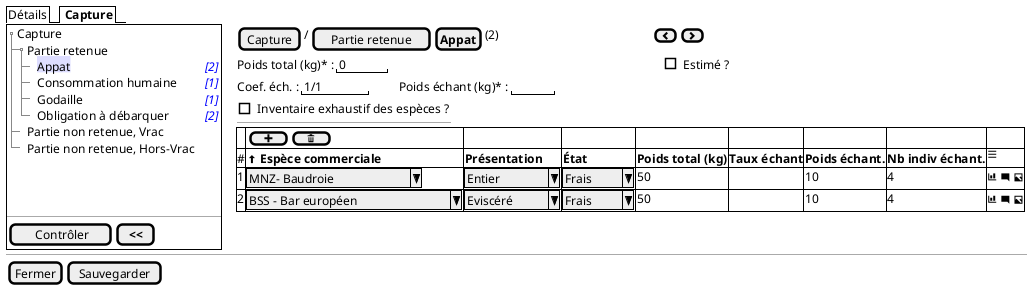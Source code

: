 @startsalt
{
  {/ Détails | <b> Capture }
  {+
   {T
       + Capture
       ++ Partie retenue
       +++ <back:#DDF>Appat | <i><color:blue>[2]
       +++ Consommation humaine | <i><color:blue>[1]
       +++ Godaille | <i><color:blue>[1]
       +++ Obligation à débarquer| <i><color:blue>[2]
       ++ Partie non retenue, Vrac
       ++ Partie non retenue, Hors-Vrac
   }
    .
    .
    .
   --
   {
      [<&checkmark> Contrôler] | [ <b><< ]
   }
  } | . | {
    { [Capture] | / | [Partie retenue] | [<b>Appat]| (2) | . | . | . | . | . | . | . | . | . | . | . | . | . | . | . | . | . | . | . | . | . | . | . | . | . | . | . | . | . |  { [<&chevron-left>] | [<&chevron-right>] }}

    {Poids total (kg)* : | " 0    " | . | . | . | . | . | . | . | . | . | . | . | . | . | . | . | . | . | . | . | . | . | . | . | . | . | . | . | . | . | . | . | . | . | . | . | . | . | . | . | . | . | . | . | . |. |. |. |. |. |. |. |. | [ ] Estimé ?}

    {Coef. éch. : | " 1/1    " | . | . | . | . | . |  Poids échant (kg)* : | "     " }

    { [ ] Inventaire exhaustif des espèces ?
    ---
    }


    {#
          . | {[ <&plus> ] | [ <&trash> ] } | . | . | . | . | . | .
          # | <&arrow-thick-top> <b>Espèce commerciale  | <b>Présentation | <b>État | <b>Poids total (kg)     |  <b>Taux échant  | <b>Poids échant. | <b>Nb indiv échant. | <&menu>
          1 | ^MNZ- Baudroie       ^ | ^ Entier   ^ | ^ Frais ^ | 50   |  .   |   10          | 4 | <&bar-chart> <&comment-square> <&image>
          2 | ^BSS - Bar européen       ^ | ^ Eviscéré ^ | ^ Frais ^ | 50   |  .   |   10          | 4 | <&bar-chart> <&comment-square> <&image>
        }
  }

  -- | -- | --
  { [Fermer] | [Sauvegarder] }
}
@endsalt

